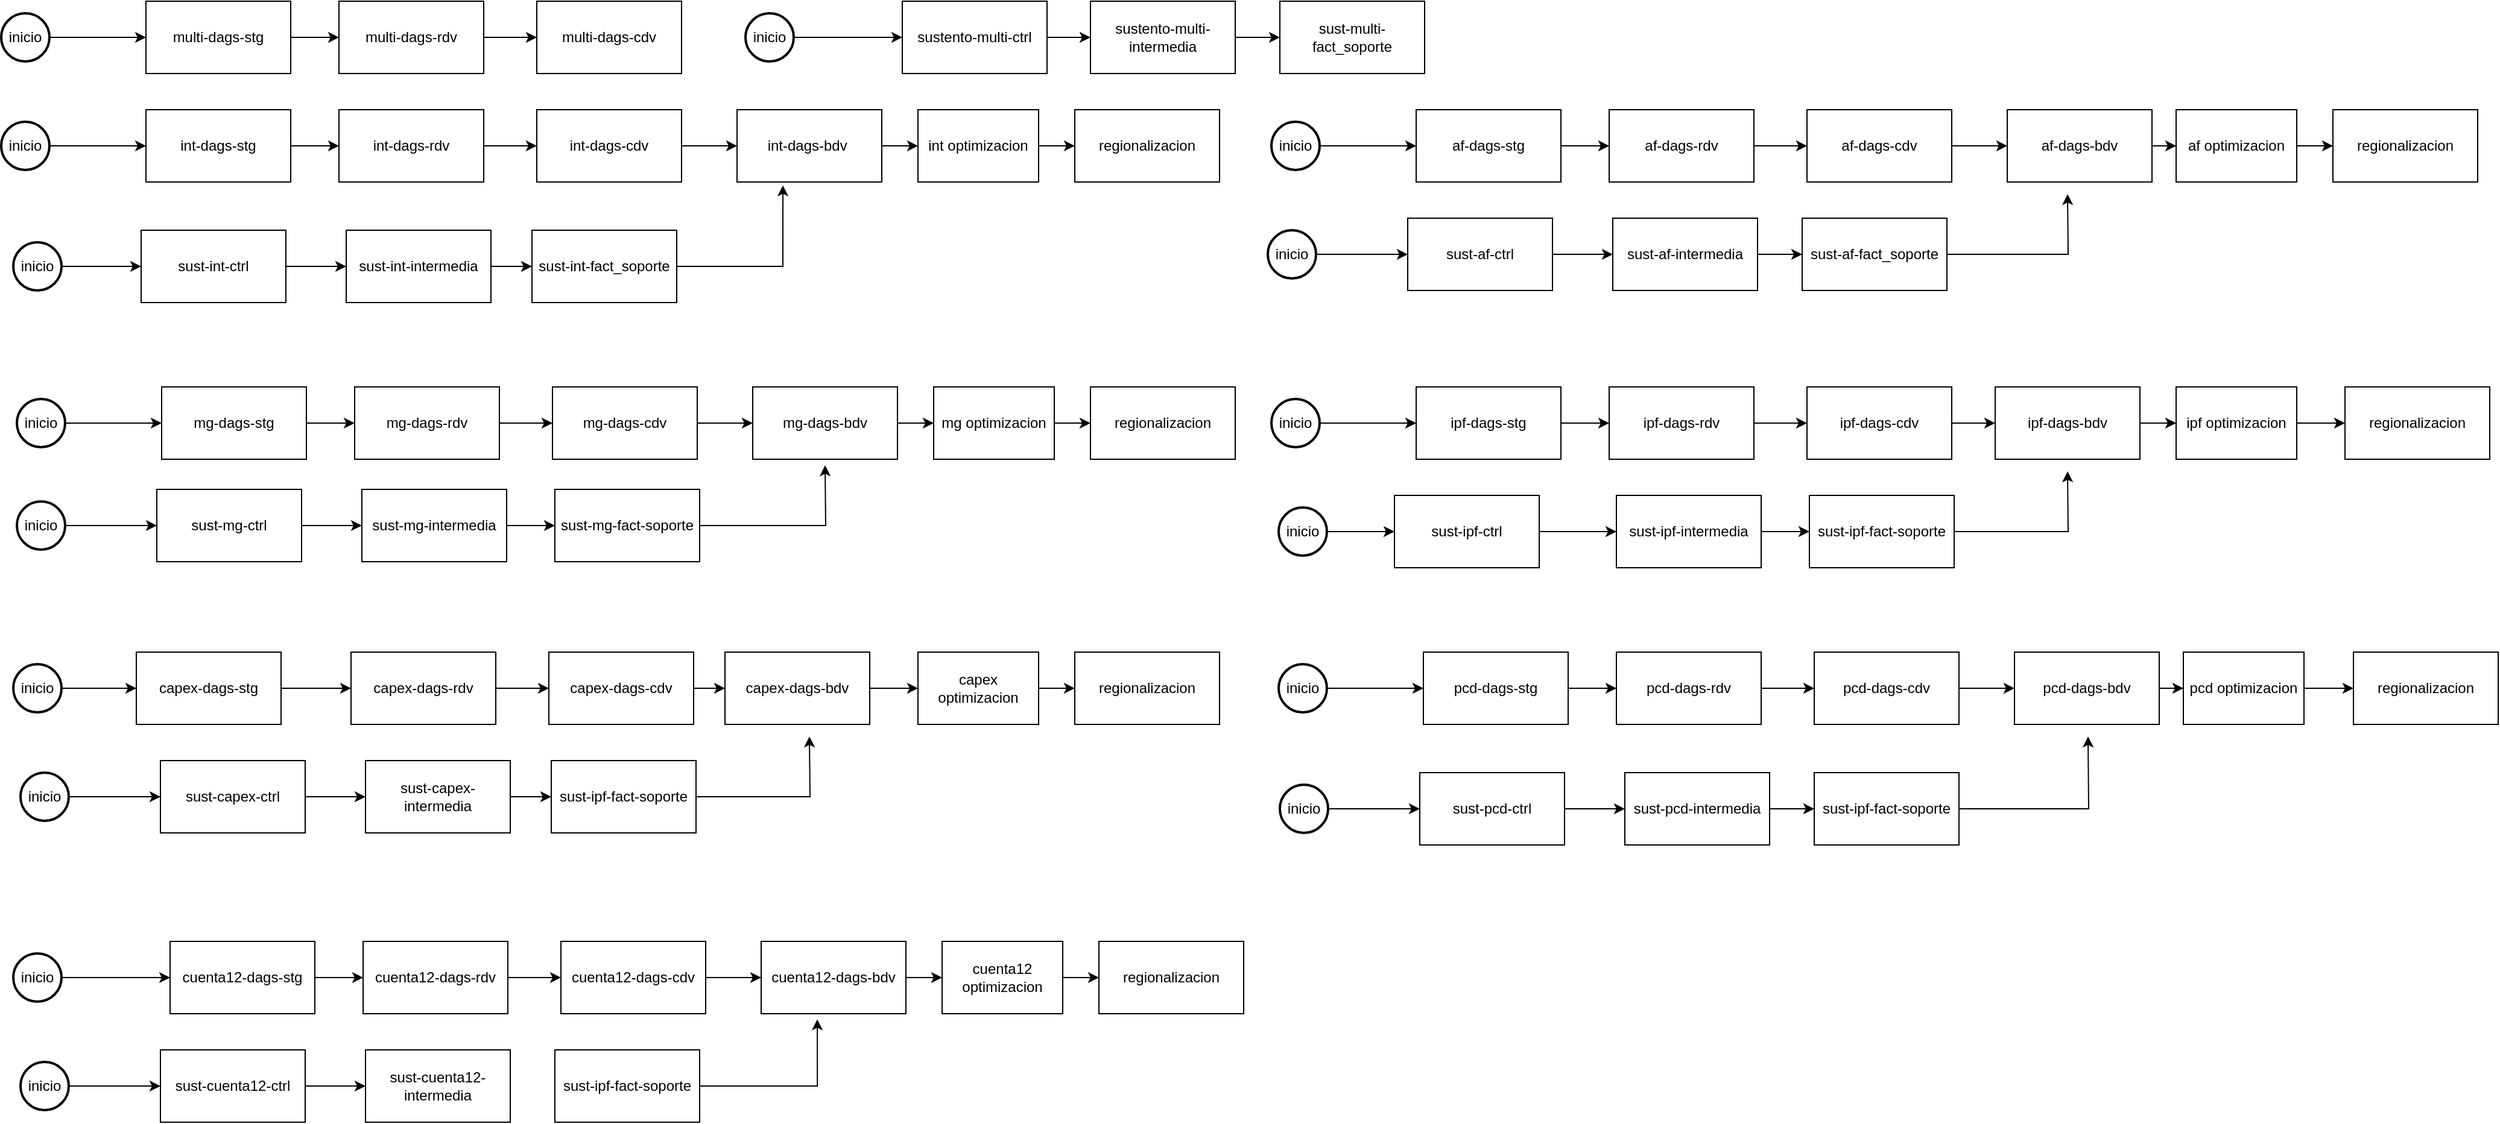 <mxfile version="22.0.8" type="github">
  <diagram name="Página-1" id="Ooj2YnOHwvQbVnlfAeNY">
    <mxGraphModel dx="1655" dy="768" grid="1" gridSize="10" guides="1" tooltips="1" connect="1" arrows="1" fold="1" page="1" pageScale="1" pageWidth="827" pageHeight="1169" math="0" shadow="0">
      <root>
        <mxCell id="0" />
        <mxCell id="1" parent="0" />
        <mxCell id="5b584qVkZsWunDgtIIDM-6" style="edgeStyle=orthogonalEdgeStyle;rounded=0;orthogonalLoop=1;jettySize=auto;html=1;" edge="1" parent="1" source="5b584qVkZsWunDgtIIDM-1" target="5b584qVkZsWunDgtIIDM-2">
          <mxGeometry relative="1" as="geometry" />
        </mxCell>
        <mxCell id="5b584qVkZsWunDgtIIDM-1" value="int-dags-stg" style="rounded=0;whiteSpace=wrap;html=1;" vertex="1" parent="1">
          <mxGeometry x="150" y="160" width="120" height="60" as="geometry" />
        </mxCell>
        <mxCell id="5b584qVkZsWunDgtIIDM-7" style="edgeStyle=orthogonalEdgeStyle;rounded=0;orthogonalLoop=1;jettySize=auto;html=1;entryX=0;entryY=0.5;entryDx=0;entryDy=0;" edge="1" parent="1" source="5b584qVkZsWunDgtIIDM-2" target="5b584qVkZsWunDgtIIDM-3">
          <mxGeometry relative="1" as="geometry" />
        </mxCell>
        <mxCell id="5b584qVkZsWunDgtIIDM-2" value="int-dags-rdv" style="rounded=0;whiteSpace=wrap;html=1;" vertex="1" parent="1">
          <mxGeometry x="310" y="160" width="120" height="60" as="geometry" />
        </mxCell>
        <mxCell id="5b584qVkZsWunDgtIIDM-8" value="" style="edgeStyle=orthogonalEdgeStyle;rounded=0;orthogonalLoop=1;jettySize=auto;html=1;" edge="1" parent="1" source="5b584qVkZsWunDgtIIDM-3" target="5b584qVkZsWunDgtIIDM-4">
          <mxGeometry relative="1" as="geometry" />
        </mxCell>
        <mxCell id="5b584qVkZsWunDgtIIDM-3" value="int-dags-cdv" style="rounded=0;whiteSpace=wrap;html=1;" vertex="1" parent="1">
          <mxGeometry x="474" y="160" width="120" height="60" as="geometry" />
        </mxCell>
        <mxCell id="5b584qVkZsWunDgtIIDM-96" value="" style="edgeStyle=orthogonalEdgeStyle;rounded=0;orthogonalLoop=1;jettySize=auto;html=1;" edge="1" parent="1" source="5b584qVkZsWunDgtIIDM-4" target="5b584qVkZsWunDgtIIDM-89">
          <mxGeometry relative="1" as="geometry" />
        </mxCell>
        <mxCell id="5b584qVkZsWunDgtIIDM-4" value="int-dags-bdv&amp;nbsp;" style="rounded=0;whiteSpace=wrap;html=1;" vertex="1" parent="1">
          <mxGeometry x="640" y="160" width="120" height="60" as="geometry" />
        </mxCell>
        <mxCell id="5b584qVkZsWunDgtIIDM-10" style="edgeStyle=orthogonalEdgeStyle;rounded=0;orthogonalLoop=1;jettySize=auto;html=1;" edge="1" parent="1" source="5b584qVkZsWunDgtIIDM-11" target="5b584qVkZsWunDgtIIDM-13">
          <mxGeometry relative="1" as="geometry" />
        </mxCell>
        <mxCell id="5b584qVkZsWunDgtIIDM-11" value="multi-dags-stg" style="rounded=0;whiteSpace=wrap;html=1;" vertex="1" parent="1">
          <mxGeometry x="150" y="70" width="120" height="60" as="geometry" />
        </mxCell>
        <mxCell id="5b584qVkZsWunDgtIIDM-12" style="edgeStyle=orthogonalEdgeStyle;rounded=0;orthogonalLoop=1;jettySize=auto;html=1;entryX=0;entryY=0.5;entryDx=0;entryDy=0;" edge="1" parent="1" source="5b584qVkZsWunDgtIIDM-13" target="5b584qVkZsWunDgtIIDM-15">
          <mxGeometry relative="1" as="geometry" />
        </mxCell>
        <mxCell id="5b584qVkZsWunDgtIIDM-13" value="multi-dags-rdv" style="rounded=0;whiteSpace=wrap;html=1;" vertex="1" parent="1">
          <mxGeometry x="310" y="70" width="120" height="60" as="geometry" />
        </mxCell>
        <mxCell id="5b584qVkZsWunDgtIIDM-15" value="multi-dags-cdv" style="rounded=0;whiteSpace=wrap;html=1;" vertex="1" parent="1">
          <mxGeometry x="474" y="70" width="120" height="60" as="geometry" />
        </mxCell>
        <mxCell id="5b584qVkZsWunDgtIIDM-17" style="edgeStyle=orthogonalEdgeStyle;rounded=0;orthogonalLoop=1;jettySize=auto;html=1;" edge="1" parent="1" source="5b584qVkZsWunDgtIIDM-18" target="5b584qVkZsWunDgtIIDM-20">
          <mxGeometry relative="1" as="geometry" />
        </mxCell>
        <mxCell id="5b584qVkZsWunDgtIIDM-18" value="af-dags-stg" style="rounded=0;whiteSpace=wrap;html=1;" vertex="1" parent="1">
          <mxGeometry x="1203" y="160" width="120" height="60" as="geometry" />
        </mxCell>
        <mxCell id="5b584qVkZsWunDgtIIDM-19" style="edgeStyle=orthogonalEdgeStyle;rounded=0;orthogonalLoop=1;jettySize=auto;html=1;entryX=0;entryY=0.5;entryDx=0;entryDy=0;" edge="1" parent="1" source="5b584qVkZsWunDgtIIDM-20" target="5b584qVkZsWunDgtIIDM-22">
          <mxGeometry relative="1" as="geometry" />
        </mxCell>
        <mxCell id="5b584qVkZsWunDgtIIDM-20" value="af-dags-rdv" style="rounded=0;whiteSpace=wrap;html=1;" vertex="1" parent="1">
          <mxGeometry x="1363" y="160" width="120" height="60" as="geometry" />
        </mxCell>
        <mxCell id="5b584qVkZsWunDgtIIDM-21" value="" style="edgeStyle=orthogonalEdgeStyle;rounded=0;orthogonalLoop=1;jettySize=auto;html=1;" edge="1" parent="1" source="5b584qVkZsWunDgtIIDM-22" target="5b584qVkZsWunDgtIIDM-23">
          <mxGeometry relative="1" as="geometry" />
        </mxCell>
        <mxCell id="5b584qVkZsWunDgtIIDM-22" value="af-dags-cdv" style="rounded=0;whiteSpace=wrap;html=1;" vertex="1" parent="1">
          <mxGeometry x="1527" y="160" width="120" height="60" as="geometry" />
        </mxCell>
        <mxCell id="5b584qVkZsWunDgtIIDM-97" value="" style="edgeStyle=orthogonalEdgeStyle;rounded=0;orthogonalLoop=1;jettySize=auto;html=1;" edge="1" parent="1" source="5b584qVkZsWunDgtIIDM-23" target="5b584qVkZsWunDgtIIDM-90">
          <mxGeometry relative="1" as="geometry" />
        </mxCell>
        <mxCell id="5b584qVkZsWunDgtIIDM-23" value="af-dags-bdv" style="rounded=0;whiteSpace=wrap;html=1;" vertex="1" parent="1">
          <mxGeometry x="1693" y="160" width="120" height="60" as="geometry" />
        </mxCell>
        <mxCell id="5b584qVkZsWunDgtIIDM-24" style="edgeStyle=orthogonalEdgeStyle;rounded=0;orthogonalLoop=1;jettySize=auto;html=1;" edge="1" parent="1" source="5b584qVkZsWunDgtIIDM-25" target="5b584qVkZsWunDgtIIDM-27">
          <mxGeometry relative="1" as="geometry" />
        </mxCell>
        <mxCell id="5b584qVkZsWunDgtIIDM-25" value="mg-dags-stg" style="rounded=0;whiteSpace=wrap;html=1;" vertex="1" parent="1">
          <mxGeometry x="163" y="390" width="120" height="60" as="geometry" />
        </mxCell>
        <mxCell id="5b584qVkZsWunDgtIIDM-26" style="edgeStyle=orthogonalEdgeStyle;rounded=0;orthogonalLoop=1;jettySize=auto;html=1;entryX=0;entryY=0.5;entryDx=0;entryDy=0;" edge="1" parent="1" source="5b584qVkZsWunDgtIIDM-27" target="5b584qVkZsWunDgtIIDM-29">
          <mxGeometry relative="1" as="geometry" />
        </mxCell>
        <mxCell id="5b584qVkZsWunDgtIIDM-27" value="mg-dags-rdv" style="rounded=0;whiteSpace=wrap;html=1;" vertex="1" parent="1">
          <mxGeometry x="323" y="390" width="120" height="60" as="geometry" />
        </mxCell>
        <mxCell id="5b584qVkZsWunDgtIIDM-28" value="" style="edgeStyle=orthogonalEdgeStyle;rounded=0;orthogonalLoop=1;jettySize=auto;html=1;" edge="1" parent="1" source="5b584qVkZsWunDgtIIDM-29" target="5b584qVkZsWunDgtIIDM-30">
          <mxGeometry relative="1" as="geometry" />
        </mxCell>
        <mxCell id="5b584qVkZsWunDgtIIDM-29" value="mg-dags-cdv" style="rounded=0;whiteSpace=wrap;html=1;" vertex="1" parent="1">
          <mxGeometry x="487" y="390" width="120" height="60" as="geometry" />
        </mxCell>
        <mxCell id="5b584qVkZsWunDgtIIDM-99" value="" style="edgeStyle=orthogonalEdgeStyle;rounded=0;orthogonalLoop=1;jettySize=auto;html=1;" edge="1" parent="1" source="5b584qVkZsWunDgtIIDM-30" target="5b584qVkZsWunDgtIIDM-91">
          <mxGeometry relative="1" as="geometry" />
        </mxCell>
        <mxCell id="5b584qVkZsWunDgtIIDM-30" value="mg-dags-bdv" style="rounded=0;whiteSpace=wrap;html=1;" vertex="1" parent="1">
          <mxGeometry x="653" y="390" width="120" height="60" as="geometry" />
        </mxCell>
        <mxCell id="5b584qVkZsWunDgtIIDM-31" style="edgeStyle=orthogonalEdgeStyle;rounded=0;orthogonalLoop=1;jettySize=auto;html=1;" edge="1" parent="1" source="5b584qVkZsWunDgtIIDM-32" target="5b584qVkZsWunDgtIIDM-34">
          <mxGeometry relative="1" as="geometry" />
        </mxCell>
        <mxCell id="5b584qVkZsWunDgtIIDM-32" value="ipf-dags-stg" style="rounded=0;whiteSpace=wrap;html=1;" vertex="1" parent="1">
          <mxGeometry x="1203" y="390" width="120" height="60" as="geometry" />
        </mxCell>
        <mxCell id="5b584qVkZsWunDgtIIDM-33" style="edgeStyle=orthogonalEdgeStyle;rounded=0;orthogonalLoop=1;jettySize=auto;html=1;entryX=0;entryY=0.5;entryDx=0;entryDy=0;" edge="1" parent="1" source="5b584qVkZsWunDgtIIDM-34" target="5b584qVkZsWunDgtIIDM-36">
          <mxGeometry relative="1" as="geometry" />
        </mxCell>
        <mxCell id="5b584qVkZsWunDgtIIDM-34" value="ipf-dags-rdv" style="rounded=0;whiteSpace=wrap;html=1;" vertex="1" parent="1">
          <mxGeometry x="1363" y="390" width="120" height="60" as="geometry" />
        </mxCell>
        <mxCell id="5b584qVkZsWunDgtIIDM-35" value="" style="edgeStyle=orthogonalEdgeStyle;rounded=0;orthogonalLoop=1;jettySize=auto;html=1;" edge="1" parent="1" source="5b584qVkZsWunDgtIIDM-36" target="5b584qVkZsWunDgtIIDM-37">
          <mxGeometry relative="1" as="geometry" />
        </mxCell>
        <mxCell id="5b584qVkZsWunDgtIIDM-36" value="ipf-dags-cdv" style="rounded=0;whiteSpace=wrap;html=1;" vertex="1" parent="1">
          <mxGeometry x="1527" y="390" width="120" height="60" as="geometry" />
        </mxCell>
        <mxCell id="5b584qVkZsWunDgtIIDM-100" value="" style="edgeStyle=orthogonalEdgeStyle;rounded=0;orthogonalLoop=1;jettySize=auto;html=1;" edge="1" parent="1" source="5b584qVkZsWunDgtIIDM-37" target="5b584qVkZsWunDgtIIDM-92">
          <mxGeometry relative="1" as="geometry" />
        </mxCell>
        <mxCell id="5b584qVkZsWunDgtIIDM-37" value="ipf-dags-bdv" style="rounded=0;whiteSpace=wrap;html=1;" vertex="1" parent="1">
          <mxGeometry x="1683" y="390" width="120" height="60" as="geometry" />
        </mxCell>
        <mxCell id="5b584qVkZsWunDgtIIDM-39" value="" style="edgeStyle=orthogonalEdgeStyle;rounded=0;orthogonalLoop=1;jettySize=auto;html=1;" edge="1" parent="1" source="5b584qVkZsWunDgtIIDM-38" target="5b584qVkZsWunDgtIIDM-11">
          <mxGeometry relative="1" as="geometry" />
        </mxCell>
        <mxCell id="5b584qVkZsWunDgtIIDM-38" value="inicio" style="strokeWidth=2;html=1;shape=mxgraph.flowchart.start_2;whiteSpace=wrap;" vertex="1" parent="1">
          <mxGeometry x="30" y="80" width="40" height="40" as="geometry" />
        </mxCell>
        <mxCell id="5b584qVkZsWunDgtIIDM-41" value="" style="edgeStyle=orthogonalEdgeStyle;rounded=0;orthogonalLoop=1;jettySize=auto;html=1;" edge="1" parent="1" source="5b584qVkZsWunDgtIIDM-40" target="5b584qVkZsWunDgtIIDM-1">
          <mxGeometry relative="1" as="geometry" />
        </mxCell>
        <mxCell id="5b584qVkZsWunDgtIIDM-40" value="inicio" style="strokeWidth=2;html=1;shape=mxgraph.flowchart.start_2;whiteSpace=wrap;" vertex="1" parent="1">
          <mxGeometry x="30" y="170" width="40" height="40" as="geometry" />
        </mxCell>
        <mxCell id="5b584qVkZsWunDgtIIDM-43" value="" style="edgeStyle=orthogonalEdgeStyle;rounded=0;orthogonalLoop=1;jettySize=auto;html=1;" edge="1" parent="1" source="5b584qVkZsWunDgtIIDM-42" target="5b584qVkZsWunDgtIIDM-18">
          <mxGeometry relative="1" as="geometry" />
        </mxCell>
        <mxCell id="5b584qVkZsWunDgtIIDM-42" value="inicio" style="strokeWidth=2;html=1;shape=mxgraph.flowchart.start_2;whiteSpace=wrap;" vertex="1" parent="1">
          <mxGeometry x="1083" y="170" width="40" height="40" as="geometry" />
        </mxCell>
        <mxCell id="5b584qVkZsWunDgtIIDM-45" value="" style="edgeStyle=orthogonalEdgeStyle;rounded=0;orthogonalLoop=1;jettySize=auto;html=1;" edge="1" parent="1" source="5b584qVkZsWunDgtIIDM-44" target="5b584qVkZsWunDgtIIDM-25">
          <mxGeometry relative="1" as="geometry" />
        </mxCell>
        <mxCell id="5b584qVkZsWunDgtIIDM-44" value="inicio" style="strokeWidth=2;html=1;shape=mxgraph.flowchart.start_2;whiteSpace=wrap;" vertex="1" parent="1">
          <mxGeometry x="43" y="400" width="40" height="40" as="geometry" />
        </mxCell>
        <mxCell id="5b584qVkZsWunDgtIIDM-47" value="" style="edgeStyle=orthogonalEdgeStyle;rounded=0;orthogonalLoop=1;jettySize=auto;html=1;" edge="1" parent="1" source="5b584qVkZsWunDgtIIDM-46" target="5b584qVkZsWunDgtIIDM-32">
          <mxGeometry relative="1" as="geometry" />
        </mxCell>
        <mxCell id="5b584qVkZsWunDgtIIDM-46" value="inicio" style="strokeWidth=2;html=1;shape=mxgraph.flowchart.start_2;whiteSpace=wrap;" vertex="1" parent="1">
          <mxGeometry x="1083" y="400" width="40" height="40" as="geometry" />
        </mxCell>
        <mxCell id="5b584qVkZsWunDgtIIDM-48" style="edgeStyle=orthogonalEdgeStyle;rounded=0;orthogonalLoop=1;jettySize=auto;html=1;" edge="1" parent="1" source="5b584qVkZsWunDgtIIDM-49" target="5b584qVkZsWunDgtIIDM-51">
          <mxGeometry relative="1" as="geometry" />
        </mxCell>
        <mxCell id="5b584qVkZsWunDgtIIDM-49" value="capex-dags-stg" style="rounded=0;whiteSpace=wrap;html=1;" vertex="1" parent="1">
          <mxGeometry x="142" y="610" width="120" height="60" as="geometry" />
        </mxCell>
        <mxCell id="5b584qVkZsWunDgtIIDM-50" style="edgeStyle=orthogonalEdgeStyle;rounded=0;orthogonalLoop=1;jettySize=auto;html=1;entryX=0;entryY=0.5;entryDx=0;entryDy=0;" edge="1" parent="1" source="5b584qVkZsWunDgtIIDM-51" target="5b584qVkZsWunDgtIIDM-53">
          <mxGeometry relative="1" as="geometry" />
        </mxCell>
        <mxCell id="5b584qVkZsWunDgtIIDM-51" value="capex-dags-rdv" style="rounded=0;whiteSpace=wrap;html=1;" vertex="1" parent="1">
          <mxGeometry x="320" y="610" width="120" height="60" as="geometry" />
        </mxCell>
        <mxCell id="5b584qVkZsWunDgtIIDM-52" value="" style="edgeStyle=orthogonalEdgeStyle;rounded=0;orthogonalLoop=1;jettySize=auto;html=1;" edge="1" parent="1" source="5b584qVkZsWunDgtIIDM-53" target="5b584qVkZsWunDgtIIDM-54">
          <mxGeometry relative="1" as="geometry" />
        </mxCell>
        <mxCell id="5b584qVkZsWunDgtIIDM-53" value="capex-dags-cdv" style="rounded=0;whiteSpace=wrap;html=1;" vertex="1" parent="1">
          <mxGeometry x="484" y="610" width="120" height="60" as="geometry" />
        </mxCell>
        <mxCell id="5b584qVkZsWunDgtIIDM-101" value="" style="edgeStyle=orthogonalEdgeStyle;rounded=0;orthogonalLoop=1;jettySize=auto;html=1;" edge="1" parent="1" source="5b584qVkZsWunDgtIIDM-54" target="5b584qVkZsWunDgtIIDM-93">
          <mxGeometry relative="1" as="geometry" />
        </mxCell>
        <mxCell id="5b584qVkZsWunDgtIIDM-54" value="capex-dags-bdv" style="rounded=0;whiteSpace=wrap;html=1;" vertex="1" parent="1">
          <mxGeometry x="630" y="610" width="120" height="60" as="geometry" />
        </mxCell>
        <mxCell id="5b584qVkZsWunDgtIIDM-55" value="" style="edgeStyle=orthogonalEdgeStyle;rounded=0;orthogonalLoop=1;jettySize=auto;html=1;" edge="1" parent="1" source="5b584qVkZsWunDgtIIDM-56" target="5b584qVkZsWunDgtIIDM-49">
          <mxGeometry relative="1" as="geometry" />
        </mxCell>
        <mxCell id="5b584qVkZsWunDgtIIDM-56" value="inicio" style="strokeWidth=2;html=1;shape=mxgraph.flowchart.start_2;whiteSpace=wrap;" vertex="1" parent="1">
          <mxGeometry x="40" y="620" width="40" height="40" as="geometry" />
        </mxCell>
        <mxCell id="5b584qVkZsWunDgtIIDM-57" style="edgeStyle=orthogonalEdgeStyle;rounded=0;orthogonalLoop=1;jettySize=auto;html=1;" edge="1" parent="1" source="5b584qVkZsWunDgtIIDM-58" target="5b584qVkZsWunDgtIIDM-60">
          <mxGeometry relative="1" as="geometry" />
        </mxCell>
        <mxCell id="5b584qVkZsWunDgtIIDM-58" value="pcd-dags-stg" style="rounded=0;whiteSpace=wrap;html=1;" vertex="1" parent="1">
          <mxGeometry x="1209" y="610" width="120" height="60" as="geometry" />
        </mxCell>
        <mxCell id="5b584qVkZsWunDgtIIDM-59" style="edgeStyle=orthogonalEdgeStyle;rounded=0;orthogonalLoop=1;jettySize=auto;html=1;entryX=0;entryY=0.5;entryDx=0;entryDy=0;" edge="1" parent="1" source="5b584qVkZsWunDgtIIDM-60" target="5b584qVkZsWunDgtIIDM-62">
          <mxGeometry relative="1" as="geometry" />
        </mxCell>
        <mxCell id="5b584qVkZsWunDgtIIDM-60" value="pcd-dags-rdv" style="rounded=0;whiteSpace=wrap;html=1;" vertex="1" parent="1">
          <mxGeometry x="1369" y="610" width="120" height="60" as="geometry" />
        </mxCell>
        <mxCell id="5b584qVkZsWunDgtIIDM-61" value="" style="edgeStyle=orthogonalEdgeStyle;rounded=0;orthogonalLoop=1;jettySize=auto;html=1;" edge="1" parent="1" source="5b584qVkZsWunDgtIIDM-62" target="5b584qVkZsWunDgtIIDM-63">
          <mxGeometry relative="1" as="geometry" />
        </mxCell>
        <mxCell id="5b584qVkZsWunDgtIIDM-62" value="pcd-dags-cdv" style="rounded=0;whiteSpace=wrap;html=1;" vertex="1" parent="1">
          <mxGeometry x="1533" y="610" width="120" height="60" as="geometry" />
        </mxCell>
        <mxCell id="5b584qVkZsWunDgtIIDM-102" value="" style="edgeStyle=orthogonalEdgeStyle;rounded=0;orthogonalLoop=1;jettySize=auto;html=1;" edge="1" parent="1" source="5b584qVkZsWunDgtIIDM-63" target="5b584qVkZsWunDgtIIDM-94">
          <mxGeometry relative="1" as="geometry" />
        </mxCell>
        <mxCell id="5b584qVkZsWunDgtIIDM-63" value="pcd-dags-bdv" style="rounded=0;whiteSpace=wrap;html=1;" vertex="1" parent="1">
          <mxGeometry x="1699" y="610" width="120" height="60" as="geometry" />
        </mxCell>
        <mxCell id="5b584qVkZsWunDgtIIDM-64" value="" style="edgeStyle=orthogonalEdgeStyle;rounded=0;orthogonalLoop=1;jettySize=auto;html=1;" edge="1" parent="1" source="5b584qVkZsWunDgtIIDM-65" target="5b584qVkZsWunDgtIIDM-58">
          <mxGeometry relative="1" as="geometry" />
        </mxCell>
        <mxCell id="5b584qVkZsWunDgtIIDM-65" value="inicio" style="strokeWidth=2;html=1;shape=mxgraph.flowchart.start_2;whiteSpace=wrap;" vertex="1" parent="1">
          <mxGeometry x="1089" y="620" width="40" height="40" as="geometry" />
        </mxCell>
        <mxCell id="5b584qVkZsWunDgtIIDM-66" style="edgeStyle=orthogonalEdgeStyle;rounded=0;orthogonalLoop=1;jettySize=auto;html=1;" edge="1" parent="1" source="5b584qVkZsWunDgtIIDM-67" target="5b584qVkZsWunDgtIIDM-69">
          <mxGeometry relative="1" as="geometry" />
        </mxCell>
        <mxCell id="5b584qVkZsWunDgtIIDM-67" value="cuenta12-dags-stg" style="rounded=0;whiteSpace=wrap;html=1;" vertex="1" parent="1">
          <mxGeometry x="170" y="850" width="120" height="60" as="geometry" />
        </mxCell>
        <mxCell id="5b584qVkZsWunDgtIIDM-68" style="edgeStyle=orthogonalEdgeStyle;rounded=0;orthogonalLoop=1;jettySize=auto;html=1;entryX=0;entryY=0.5;entryDx=0;entryDy=0;" edge="1" parent="1" source="5b584qVkZsWunDgtIIDM-69" target="5b584qVkZsWunDgtIIDM-71">
          <mxGeometry relative="1" as="geometry" />
        </mxCell>
        <mxCell id="5b584qVkZsWunDgtIIDM-69" value="cuenta12-dags-rdv" style="rounded=0;whiteSpace=wrap;html=1;" vertex="1" parent="1">
          <mxGeometry x="330" y="850" width="120" height="60" as="geometry" />
        </mxCell>
        <mxCell id="5b584qVkZsWunDgtIIDM-70" value="" style="edgeStyle=orthogonalEdgeStyle;rounded=0;orthogonalLoop=1;jettySize=auto;html=1;" edge="1" parent="1" source="5b584qVkZsWunDgtIIDM-71" target="5b584qVkZsWunDgtIIDM-72">
          <mxGeometry relative="1" as="geometry" />
        </mxCell>
        <mxCell id="5b584qVkZsWunDgtIIDM-71" value="cuenta12-dags-cdv" style="rounded=0;whiteSpace=wrap;html=1;" vertex="1" parent="1">
          <mxGeometry x="494" y="850" width="120" height="60" as="geometry" />
        </mxCell>
        <mxCell id="5b584qVkZsWunDgtIIDM-103" value="" style="edgeStyle=orthogonalEdgeStyle;rounded=0;orthogonalLoop=1;jettySize=auto;html=1;" edge="1" parent="1" source="5b584qVkZsWunDgtIIDM-72" target="5b584qVkZsWunDgtIIDM-95">
          <mxGeometry relative="1" as="geometry" />
        </mxCell>
        <mxCell id="5b584qVkZsWunDgtIIDM-72" value="cuenta12-dags-bdv" style="rounded=0;whiteSpace=wrap;html=1;" vertex="1" parent="1">
          <mxGeometry x="660" y="850" width="120" height="60" as="geometry" />
        </mxCell>
        <mxCell id="5b584qVkZsWunDgtIIDM-73" value="" style="edgeStyle=orthogonalEdgeStyle;rounded=0;orthogonalLoop=1;jettySize=auto;html=1;" edge="1" parent="1" source="5b584qVkZsWunDgtIIDM-74" target="5b584qVkZsWunDgtIIDM-67">
          <mxGeometry relative="1" as="geometry" />
        </mxCell>
        <mxCell id="5b584qVkZsWunDgtIIDM-74" value="inicio" style="strokeWidth=2;html=1;shape=mxgraph.flowchart.start_2;whiteSpace=wrap;" vertex="1" parent="1">
          <mxGeometry x="40" y="860" width="40" height="40" as="geometry" />
        </mxCell>
        <mxCell id="5b584qVkZsWunDgtIIDM-86" value="" style="edgeStyle=orthogonalEdgeStyle;rounded=0;orthogonalLoop=1;jettySize=auto;html=1;" edge="1" parent="1" source="5b584qVkZsWunDgtIIDM-76" target="5b584qVkZsWunDgtIIDM-84">
          <mxGeometry relative="1" as="geometry" />
        </mxCell>
        <mxCell id="5b584qVkZsWunDgtIIDM-76" value="sustento-multi-ctrl" style="rounded=0;whiteSpace=wrap;html=1;" vertex="1" parent="1">
          <mxGeometry x="777" y="70" width="120" height="60" as="geometry" />
        </mxCell>
        <mxCell id="5b584qVkZsWunDgtIIDM-82" value="" style="edgeStyle=orthogonalEdgeStyle;rounded=0;orthogonalLoop=1;jettySize=auto;html=1;" edge="1" parent="1" source="5b584qVkZsWunDgtIIDM-83" target="5b584qVkZsWunDgtIIDM-76">
          <mxGeometry relative="1" as="geometry" />
        </mxCell>
        <mxCell id="5b584qVkZsWunDgtIIDM-83" value="inicio" style="strokeWidth=2;html=1;shape=mxgraph.flowchart.start_2;whiteSpace=wrap;" vertex="1" parent="1">
          <mxGeometry x="647" y="80" width="40" height="40" as="geometry" />
        </mxCell>
        <mxCell id="5b584qVkZsWunDgtIIDM-158" value="" style="edgeStyle=orthogonalEdgeStyle;rounded=0;orthogonalLoop=1;jettySize=auto;html=1;" edge="1" parent="1" source="5b584qVkZsWunDgtIIDM-84" target="5b584qVkZsWunDgtIIDM-157">
          <mxGeometry relative="1" as="geometry" />
        </mxCell>
        <mxCell id="5b584qVkZsWunDgtIIDM-84" value="sustento-multi-intermedia" style="rounded=0;whiteSpace=wrap;html=1;" vertex="1" parent="1">
          <mxGeometry x="933" y="70" width="120" height="60" as="geometry" />
        </mxCell>
        <mxCell id="5b584qVkZsWunDgtIIDM-88" value="regionalizacion" style="rounded=0;whiteSpace=wrap;html=1;" vertex="1" parent="1">
          <mxGeometry x="920" y="160" width="120" height="60" as="geometry" />
        </mxCell>
        <mxCell id="5b584qVkZsWunDgtIIDM-163" value="" style="edgeStyle=orthogonalEdgeStyle;rounded=0;orthogonalLoop=1;jettySize=auto;html=1;" edge="1" parent="1" source="5b584qVkZsWunDgtIIDM-89" target="5b584qVkZsWunDgtIIDM-88">
          <mxGeometry relative="1" as="geometry" />
        </mxCell>
        <mxCell id="5b584qVkZsWunDgtIIDM-89" value="int optimizacion" style="rounded=0;whiteSpace=wrap;html=1;" vertex="1" parent="1">
          <mxGeometry x="790" y="160" width="100" height="60" as="geometry" />
        </mxCell>
        <mxCell id="5b584qVkZsWunDgtIIDM-164" value="" style="edgeStyle=orthogonalEdgeStyle;rounded=0;orthogonalLoop=1;jettySize=auto;html=1;" edge="1" parent="1" source="5b584qVkZsWunDgtIIDM-90" target="5b584qVkZsWunDgtIIDM-162">
          <mxGeometry relative="1" as="geometry" />
        </mxCell>
        <mxCell id="5b584qVkZsWunDgtIIDM-90" value="af optimizacion" style="rounded=0;whiteSpace=wrap;html=1;" vertex="1" parent="1">
          <mxGeometry x="1833" y="160" width="100" height="60" as="geometry" />
        </mxCell>
        <mxCell id="5b584qVkZsWunDgtIIDM-170" value="" style="edgeStyle=orthogonalEdgeStyle;rounded=0;orthogonalLoop=1;jettySize=auto;html=1;" edge="1" parent="1" source="5b584qVkZsWunDgtIIDM-91" target="5b584qVkZsWunDgtIIDM-169">
          <mxGeometry relative="1" as="geometry" />
        </mxCell>
        <mxCell id="5b584qVkZsWunDgtIIDM-91" value="mg optimizacion" style="rounded=0;whiteSpace=wrap;html=1;" vertex="1" parent="1">
          <mxGeometry x="803" y="390" width="100" height="60" as="geometry" />
        </mxCell>
        <mxCell id="5b584qVkZsWunDgtIIDM-173" value="" style="edgeStyle=orthogonalEdgeStyle;rounded=0;orthogonalLoop=1;jettySize=auto;html=1;" edge="1" parent="1" source="5b584qVkZsWunDgtIIDM-92" target="5b584qVkZsWunDgtIIDM-172">
          <mxGeometry relative="1" as="geometry" />
        </mxCell>
        <mxCell id="5b584qVkZsWunDgtIIDM-92" value="ipf optimizacion" style="rounded=0;whiteSpace=wrap;html=1;" vertex="1" parent="1">
          <mxGeometry x="1833" y="390" width="100" height="60" as="geometry" />
        </mxCell>
        <mxCell id="5b584qVkZsWunDgtIIDM-178" value="" style="edgeStyle=orthogonalEdgeStyle;rounded=0;orthogonalLoop=1;jettySize=auto;html=1;" edge="1" parent="1" source="5b584qVkZsWunDgtIIDM-93" target="5b584qVkZsWunDgtIIDM-177">
          <mxGeometry relative="1" as="geometry" />
        </mxCell>
        <mxCell id="5b584qVkZsWunDgtIIDM-93" value="capex optimizacion" style="rounded=0;whiteSpace=wrap;html=1;" vertex="1" parent="1">
          <mxGeometry x="790" y="610" width="100" height="60" as="geometry" />
        </mxCell>
        <mxCell id="5b584qVkZsWunDgtIIDM-183" value="" style="edgeStyle=orthogonalEdgeStyle;rounded=0;orthogonalLoop=1;jettySize=auto;html=1;" edge="1" parent="1" source="5b584qVkZsWunDgtIIDM-94" target="5b584qVkZsWunDgtIIDM-182">
          <mxGeometry relative="1" as="geometry" />
        </mxCell>
        <mxCell id="5b584qVkZsWunDgtIIDM-94" value="pcd optimizacion" style="rounded=0;whiteSpace=wrap;html=1;" vertex="1" parent="1">
          <mxGeometry x="1839" y="610" width="100" height="60" as="geometry" />
        </mxCell>
        <mxCell id="5b584qVkZsWunDgtIIDM-187" value="" style="edgeStyle=orthogonalEdgeStyle;rounded=0;orthogonalLoop=1;jettySize=auto;html=1;" edge="1" parent="1" source="5b584qVkZsWunDgtIIDM-95" target="5b584qVkZsWunDgtIIDM-186">
          <mxGeometry relative="1" as="geometry" />
        </mxCell>
        <mxCell id="5b584qVkZsWunDgtIIDM-95" value="cuenta12 optimizacion" style="rounded=0;whiteSpace=wrap;html=1;" vertex="1" parent="1">
          <mxGeometry x="810" y="850" width="100" height="60" as="geometry" />
        </mxCell>
        <mxCell id="5b584qVkZsWunDgtIIDM-111" value="" style="edgeStyle=orthogonalEdgeStyle;rounded=0;orthogonalLoop=1;jettySize=auto;html=1;" edge="1" parent="1" source="5b584qVkZsWunDgtIIDM-112" target="5b584qVkZsWunDgtIIDM-115">
          <mxGeometry relative="1" as="geometry" />
        </mxCell>
        <mxCell id="5b584qVkZsWunDgtIIDM-112" value="sust-int-ctrl" style="rounded=0;whiteSpace=wrap;html=1;" vertex="1" parent="1">
          <mxGeometry x="146" y="260" width="120" height="60" as="geometry" />
        </mxCell>
        <mxCell id="5b584qVkZsWunDgtIIDM-113" value="" style="edgeStyle=orthogonalEdgeStyle;rounded=0;orthogonalLoop=1;jettySize=auto;html=1;" edge="1" parent="1" source="5b584qVkZsWunDgtIIDM-114" target="5b584qVkZsWunDgtIIDM-112">
          <mxGeometry relative="1" as="geometry" />
        </mxCell>
        <mxCell id="5b584qVkZsWunDgtIIDM-114" value="inicio" style="strokeWidth=2;html=1;shape=mxgraph.flowchart.start_2;whiteSpace=wrap;" vertex="1" parent="1">
          <mxGeometry x="40" y="270" width="40" height="40" as="geometry" />
        </mxCell>
        <mxCell id="5b584qVkZsWunDgtIIDM-155" value="" style="edgeStyle=orthogonalEdgeStyle;rounded=0;orthogonalLoop=1;jettySize=auto;html=1;" edge="1" parent="1" source="5b584qVkZsWunDgtIIDM-115" target="5b584qVkZsWunDgtIIDM-154">
          <mxGeometry relative="1" as="geometry" />
        </mxCell>
        <mxCell id="5b584qVkZsWunDgtIIDM-115" value="sust-int-intermedia" style="rounded=0;whiteSpace=wrap;html=1;" vertex="1" parent="1">
          <mxGeometry x="316" y="260" width="120" height="60" as="geometry" />
        </mxCell>
        <mxCell id="5b584qVkZsWunDgtIIDM-121" value="" style="edgeStyle=orthogonalEdgeStyle;rounded=0;orthogonalLoop=1;jettySize=auto;html=1;" edge="1" parent="1" source="5b584qVkZsWunDgtIIDM-122" target="5b584qVkZsWunDgtIIDM-125">
          <mxGeometry relative="1" as="geometry" />
        </mxCell>
        <mxCell id="5b584qVkZsWunDgtIIDM-122" value="sust-af-ctrl" style="rounded=0;whiteSpace=wrap;html=1;" vertex="1" parent="1">
          <mxGeometry x="1196" y="250" width="120" height="60" as="geometry" />
        </mxCell>
        <mxCell id="5b584qVkZsWunDgtIIDM-123" value="" style="edgeStyle=orthogonalEdgeStyle;rounded=0;orthogonalLoop=1;jettySize=auto;html=1;" edge="1" parent="1" source="5b584qVkZsWunDgtIIDM-124" target="5b584qVkZsWunDgtIIDM-122">
          <mxGeometry relative="1" as="geometry" />
        </mxCell>
        <mxCell id="5b584qVkZsWunDgtIIDM-124" value="inicio" style="strokeWidth=2;html=1;shape=mxgraph.flowchart.start_2;whiteSpace=wrap;" vertex="1" parent="1">
          <mxGeometry x="1080" y="260" width="40" height="40" as="geometry" />
        </mxCell>
        <mxCell id="5b584qVkZsWunDgtIIDM-160" value="" style="edgeStyle=orthogonalEdgeStyle;rounded=0;orthogonalLoop=1;jettySize=auto;html=1;" edge="1" parent="1" source="5b584qVkZsWunDgtIIDM-125" target="5b584qVkZsWunDgtIIDM-159">
          <mxGeometry relative="1" as="geometry" />
        </mxCell>
        <mxCell id="5b584qVkZsWunDgtIIDM-125" value="sust-af-intermedia" style="rounded=0;whiteSpace=wrap;html=1;" vertex="1" parent="1">
          <mxGeometry x="1366" y="250" width="120" height="60" as="geometry" />
        </mxCell>
        <mxCell id="5b584qVkZsWunDgtIIDM-128" value="" style="edgeStyle=orthogonalEdgeStyle;rounded=0;orthogonalLoop=1;jettySize=auto;html=1;" edge="1" parent="1" source="5b584qVkZsWunDgtIIDM-129" target="5b584qVkZsWunDgtIIDM-132">
          <mxGeometry relative="1" as="geometry" />
        </mxCell>
        <mxCell id="5b584qVkZsWunDgtIIDM-129" value="sust-ipf-ctrl" style="rounded=0;whiteSpace=wrap;html=1;" vertex="1" parent="1">
          <mxGeometry x="1185" y="480" width="120" height="60" as="geometry" />
        </mxCell>
        <mxCell id="5b584qVkZsWunDgtIIDM-130" value="" style="edgeStyle=orthogonalEdgeStyle;rounded=0;orthogonalLoop=1;jettySize=auto;html=1;" edge="1" parent="1" source="5b584qVkZsWunDgtIIDM-131" target="5b584qVkZsWunDgtIIDM-129">
          <mxGeometry relative="1" as="geometry" />
        </mxCell>
        <mxCell id="5b584qVkZsWunDgtIIDM-131" value="inicio" style="strokeWidth=2;html=1;shape=mxgraph.flowchart.start_2;whiteSpace=wrap;" vertex="1" parent="1">
          <mxGeometry x="1089" y="490" width="40" height="40" as="geometry" />
        </mxCell>
        <mxCell id="5b584qVkZsWunDgtIIDM-165" value="" style="edgeStyle=orthogonalEdgeStyle;rounded=0;orthogonalLoop=1;jettySize=auto;html=1;" edge="1" parent="1" source="5b584qVkZsWunDgtIIDM-132" target="5b584qVkZsWunDgtIIDM-153">
          <mxGeometry relative="1" as="geometry" />
        </mxCell>
        <mxCell id="5b584qVkZsWunDgtIIDM-132" value="sust-ipf-intermedia" style="rounded=0;whiteSpace=wrap;html=1;" vertex="1" parent="1">
          <mxGeometry x="1369" y="480" width="120" height="60" as="geometry" />
        </mxCell>
        <mxCell id="5b584qVkZsWunDgtIIDM-133" value="" style="edgeStyle=orthogonalEdgeStyle;rounded=0;orthogonalLoop=1;jettySize=auto;html=1;" edge="1" parent="1" source="5b584qVkZsWunDgtIIDM-134" target="5b584qVkZsWunDgtIIDM-137">
          <mxGeometry relative="1" as="geometry" />
        </mxCell>
        <mxCell id="5b584qVkZsWunDgtIIDM-134" value="sust-mg-ctrl" style="rounded=0;whiteSpace=wrap;html=1;" vertex="1" parent="1">
          <mxGeometry x="159" y="475" width="120" height="60" as="geometry" />
        </mxCell>
        <mxCell id="5b584qVkZsWunDgtIIDM-135" value="" style="edgeStyle=orthogonalEdgeStyle;rounded=0;orthogonalLoop=1;jettySize=auto;html=1;" edge="1" parent="1" source="5b584qVkZsWunDgtIIDM-136" target="5b584qVkZsWunDgtIIDM-134">
          <mxGeometry relative="1" as="geometry" />
        </mxCell>
        <mxCell id="5b584qVkZsWunDgtIIDM-136" value="inicio" style="strokeWidth=2;html=1;shape=mxgraph.flowchart.start_2;whiteSpace=wrap;" vertex="1" parent="1">
          <mxGeometry x="43" y="485" width="40" height="40" as="geometry" />
        </mxCell>
        <mxCell id="5b584qVkZsWunDgtIIDM-167" value="" style="edgeStyle=orthogonalEdgeStyle;rounded=0;orthogonalLoop=1;jettySize=auto;html=1;" edge="1" parent="1" source="5b584qVkZsWunDgtIIDM-137" target="5b584qVkZsWunDgtIIDM-166">
          <mxGeometry relative="1" as="geometry" />
        </mxCell>
        <mxCell id="5b584qVkZsWunDgtIIDM-137" value="sust-mg-intermedia" style="rounded=0;whiteSpace=wrap;html=1;" vertex="1" parent="1">
          <mxGeometry x="329" y="475" width="120" height="60" as="geometry" />
        </mxCell>
        <mxCell id="5b584qVkZsWunDgtIIDM-138" value="" style="edgeStyle=orthogonalEdgeStyle;rounded=0;orthogonalLoop=1;jettySize=auto;html=1;" edge="1" parent="1" source="5b584qVkZsWunDgtIIDM-139" target="5b584qVkZsWunDgtIIDM-142">
          <mxGeometry relative="1" as="geometry" />
        </mxCell>
        <mxCell id="5b584qVkZsWunDgtIIDM-139" value="sust-capex-ctrl" style="rounded=0;whiteSpace=wrap;html=1;" vertex="1" parent="1">
          <mxGeometry x="162" y="700" width="120" height="60" as="geometry" />
        </mxCell>
        <mxCell id="5b584qVkZsWunDgtIIDM-140" value="" style="edgeStyle=orthogonalEdgeStyle;rounded=0;orthogonalLoop=1;jettySize=auto;html=1;" edge="1" parent="1" source="5b584qVkZsWunDgtIIDM-141" target="5b584qVkZsWunDgtIIDM-139">
          <mxGeometry relative="1" as="geometry" />
        </mxCell>
        <mxCell id="5b584qVkZsWunDgtIIDM-141" value="inicio" style="strokeWidth=2;html=1;shape=mxgraph.flowchart.start_2;whiteSpace=wrap;" vertex="1" parent="1">
          <mxGeometry x="46" y="710" width="40" height="40" as="geometry" />
        </mxCell>
        <mxCell id="5b584qVkZsWunDgtIIDM-175" value="" style="edgeStyle=orthogonalEdgeStyle;rounded=0;orthogonalLoop=1;jettySize=auto;html=1;" edge="1" parent="1" source="5b584qVkZsWunDgtIIDM-142" target="5b584qVkZsWunDgtIIDM-174">
          <mxGeometry relative="1" as="geometry" />
        </mxCell>
        <mxCell id="5b584qVkZsWunDgtIIDM-142" value="sust-capex-intermedia" style="rounded=0;whiteSpace=wrap;html=1;" vertex="1" parent="1">
          <mxGeometry x="332" y="700" width="120" height="60" as="geometry" />
        </mxCell>
        <mxCell id="5b584qVkZsWunDgtIIDM-143" value="" style="edgeStyle=orthogonalEdgeStyle;rounded=0;orthogonalLoop=1;jettySize=auto;html=1;" edge="1" parent="1" source="5b584qVkZsWunDgtIIDM-144" target="5b584qVkZsWunDgtIIDM-147">
          <mxGeometry relative="1" as="geometry" />
        </mxCell>
        <mxCell id="5b584qVkZsWunDgtIIDM-144" value="sust-pcd-ctrl" style="rounded=0;whiteSpace=wrap;html=1;" vertex="1" parent="1">
          <mxGeometry x="1206" y="710" width="120" height="60" as="geometry" />
        </mxCell>
        <mxCell id="5b584qVkZsWunDgtIIDM-145" value="" style="edgeStyle=orthogonalEdgeStyle;rounded=0;orthogonalLoop=1;jettySize=auto;html=1;" edge="1" parent="1" source="5b584qVkZsWunDgtIIDM-146" target="5b584qVkZsWunDgtIIDM-144">
          <mxGeometry relative="1" as="geometry" />
        </mxCell>
        <mxCell id="5b584qVkZsWunDgtIIDM-146" value="inicio" style="strokeWidth=2;html=1;shape=mxgraph.flowchart.start_2;whiteSpace=wrap;" vertex="1" parent="1">
          <mxGeometry x="1090" y="720" width="40" height="40" as="geometry" />
        </mxCell>
        <mxCell id="5b584qVkZsWunDgtIIDM-180" value="" style="edgeStyle=orthogonalEdgeStyle;rounded=0;orthogonalLoop=1;jettySize=auto;html=1;" edge="1" parent="1" source="5b584qVkZsWunDgtIIDM-147" target="5b584qVkZsWunDgtIIDM-179">
          <mxGeometry relative="1" as="geometry" />
        </mxCell>
        <mxCell id="5b584qVkZsWunDgtIIDM-147" value="sust-pcd-intermedia" style="rounded=0;whiteSpace=wrap;html=1;" vertex="1" parent="1">
          <mxGeometry x="1376" y="710" width="120" height="60" as="geometry" />
        </mxCell>
        <mxCell id="5b584qVkZsWunDgtIIDM-148" value="" style="edgeStyle=orthogonalEdgeStyle;rounded=0;orthogonalLoop=1;jettySize=auto;html=1;" edge="1" parent="1" source="5b584qVkZsWunDgtIIDM-149" target="5b584qVkZsWunDgtIIDM-152">
          <mxGeometry relative="1" as="geometry" />
        </mxCell>
        <mxCell id="5b584qVkZsWunDgtIIDM-149" value="sust-cuenta12-ctrl" style="rounded=0;whiteSpace=wrap;html=1;" vertex="1" parent="1">
          <mxGeometry x="162" y="940" width="120" height="60" as="geometry" />
        </mxCell>
        <mxCell id="5b584qVkZsWunDgtIIDM-150" value="" style="edgeStyle=orthogonalEdgeStyle;rounded=0;orthogonalLoop=1;jettySize=auto;html=1;" edge="1" parent="1" source="5b584qVkZsWunDgtIIDM-151" target="5b584qVkZsWunDgtIIDM-149">
          <mxGeometry relative="1" as="geometry" />
        </mxCell>
        <mxCell id="5b584qVkZsWunDgtIIDM-151" value="inicio" style="strokeWidth=2;html=1;shape=mxgraph.flowchart.start_2;whiteSpace=wrap;" vertex="1" parent="1">
          <mxGeometry x="46" y="950" width="40" height="40" as="geometry" />
        </mxCell>
        <mxCell id="5b584qVkZsWunDgtIIDM-152" value="sust-cuenta12-intermedia" style="rounded=0;whiteSpace=wrap;html=1;" vertex="1" parent="1">
          <mxGeometry x="332" y="940" width="120" height="60" as="geometry" />
        </mxCell>
        <mxCell id="5b584qVkZsWunDgtIIDM-171" style="edgeStyle=orthogonalEdgeStyle;rounded=0;orthogonalLoop=1;jettySize=auto;html=1;" edge="1" parent="1" source="5b584qVkZsWunDgtIIDM-153">
          <mxGeometry relative="1" as="geometry">
            <mxPoint x="1743" y="460" as="targetPoint" />
          </mxGeometry>
        </mxCell>
        <mxCell id="5b584qVkZsWunDgtIIDM-153" value="sust-ipf-fact-soporte" style="rounded=0;whiteSpace=wrap;html=1;" vertex="1" parent="1">
          <mxGeometry x="1529" y="480" width="120" height="60" as="geometry" />
        </mxCell>
        <mxCell id="5b584qVkZsWunDgtIIDM-154" value="sust-int-fact_soporte" style="rounded=0;whiteSpace=wrap;html=1;" vertex="1" parent="1">
          <mxGeometry x="470" y="260" width="120" height="60" as="geometry" />
        </mxCell>
        <mxCell id="5b584qVkZsWunDgtIIDM-156" style="edgeStyle=orthogonalEdgeStyle;rounded=0;orthogonalLoop=1;jettySize=auto;html=1;entryX=0.317;entryY=1.047;entryDx=0;entryDy=0;entryPerimeter=0;" edge="1" parent="1" source="5b584qVkZsWunDgtIIDM-154" target="5b584qVkZsWunDgtIIDM-4">
          <mxGeometry relative="1" as="geometry" />
        </mxCell>
        <mxCell id="5b584qVkZsWunDgtIIDM-157" value="sust-multi-fact_soporte" style="rounded=0;whiteSpace=wrap;html=1;" vertex="1" parent="1">
          <mxGeometry x="1090" y="70" width="120" height="60" as="geometry" />
        </mxCell>
        <mxCell id="5b584qVkZsWunDgtIIDM-161" style="edgeStyle=orthogonalEdgeStyle;rounded=0;orthogonalLoop=1;jettySize=auto;html=1;" edge="1" parent="1" source="5b584qVkZsWunDgtIIDM-159">
          <mxGeometry relative="1" as="geometry">
            <mxPoint x="1743" y="230" as="targetPoint" />
          </mxGeometry>
        </mxCell>
        <mxCell id="5b584qVkZsWunDgtIIDM-159" value="sust-af-fact_soporte" style="rounded=0;whiteSpace=wrap;html=1;" vertex="1" parent="1">
          <mxGeometry x="1523" y="250" width="120" height="60" as="geometry" />
        </mxCell>
        <mxCell id="5b584qVkZsWunDgtIIDM-162" value="regionalizacion" style="rounded=0;whiteSpace=wrap;html=1;" vertex="1" parent="1">
          <mxGeometry x="1963" y="160" width="120" height="60" as="geometry" />
        </mxCell>
        <mxCell id="5b584qVkZsWunDgtIIDM-168" style="edgeStyle=orthogonalEdgeStyle;rounded=0;orthogonalLoop=1;jettySize=auto;html=1;" edge="1" parent="1" source="5b584qVkZsWunDgtIIDM-166">
          <mxGeometry relative="1" as="geometry">
            <mxPoint x="713" y="455" as="targetPoint" />
          </mxGeometry>
        </mxCell>
        <mxCell id="5b584qVkZsWunDgtIIDM-166" value="sust-mg-fact-soporte" style="rounded=0;whiteSpace=wrap;html=1;" vertex="1" parent="1">
          <mxGeometry x="489" y="475" width="120" height="60" as="geometry" />
        </mxCell>
        <mxCell id="5b584qVkZsWunDgtIIDM-169" value="regionalizacion" style="rounded=0;whiteSpace=wrap;html=1;" vertex="1" parent="1">
          <mxGeometry x="933" y="390" width="120" height="60" as="geometry" />
        </mxCell>
        <mxCell id="5b584qVkZsWunDgtIIDM-172" value="regionalizacion" style="rounded=0;whiteSpace=wrap;html=1;" vertex="1" parent="1">
          <mxGeometry x="1973" y="390" width="120" height="60" as="geometry" />
        </mxCell>
        <mxCell id="5b584qVkZsWunDgtIIDM-176" style="edgeStyle=orthogonalEdgeStyle;rounded=0;orthogonalLoop=1;jettySize=auto;html=1;" edge="1" parent="1" source="5b584qVkZsWunDgtIIDM-174">
          <mxGeometry relative="1" as="geometry">
            <mxPoint x="700" y="680" as="targetPoint" />
          </mxGeometry>
        </mxCell>
        <mxCell id="5b584qVkZsWunDgtIIDM-174" value="sust-ipf-fact-soporte" style="rounded=0;whiteSpace=wrap;html=1;" vertex="1" parent="1">
          <mxGeometry x="486" y="700" width="120" height="60" as="geometry" />
        </mxCell>
        <mxCell id="5b584qVkZsWunDgtIIDM-177" value="regionalizacion" style="rounded=0;whiteSpace=wrap;html=1;" vertex="1" parent="1">
          <mxGeometry x="920" y="610" width="120" height="60" as="geometry" />
        </mxCell>
        <mxCell id="5b584qVkZsWunDgtIIDM-181" style="edgeStyle=orthogonalEdgeStyle;rounded=0;orthogonalLoop=1;jettySize=auto;html=1;" edge="1" parent="1" source="5b584qVkZsWunDgtIIDM-179">
          <mxGeometry relative="1" as="geometry">
            <mxPoint x="1760" y="680" as="targetPoint" />
          </mxGeometry>
        </mxCell>
        <mxCell id="5b584qVkZsWunDgtIIDM-179" value="sust-ipf-fact-soporte" style="rounded=0;whiteSpace=wrap;html=1;" vertex="1" parent="1">
          <mxGeometry x="1533" y="710" width="120" height="60" as="geometry" />
        </mxCell>
        <mxCell id="5b584qVkZsWunDgtIIDM-182" value="regionalizacion" style="rounded=0;whiteSpace=wrap;html=1;" vertex="1" parent="1">
          <mxGeometry x="1980" y="610" width="120" height="60" as="geometry" />
        </mxCell>
        <mxCell id="5b584qVkZsWunDgtIIDM-184" value="sust-ipf-fact-soporte" style="rounded=0;whiteSpace=wrap;html=1;" vertex="1" parent="1">
          <mxGeometry x="489" y="940" width="120" height="60" as="geometry" />
        </mxCell>
        <mxCell id="5b584qVkZsWunDgtIIDM-185" style="edgeStyle=orthogonalEdgeStyle;rounded=0;orthogonalLoop=1;jettySize=auto;html=1;entryX=0.388;entryY=1.078;entryDx=0;entryDy=0;entryPerimeter=0;" edge="1" parent="1" source="5b584qVkZsWunDgtIIDM-184" target="5b584qVkZsWunDgtIIDM-72">
          <mxGeometry relative="1" as="geometry" />
        </mxCell>
        <mxCell id="5b584qVkZsWunDgtIIDM-186" value="regionalizacion" style="rounded=0;whiteSpace=wrap;html=1;" vertex="1" parent="1">
          <mxGeometry x="940" y="850" width="120" height="60" as="geometry" />
        </mxCell>
      </root>
    </mxGraphModel>
  </diagram>
</mxfile>
